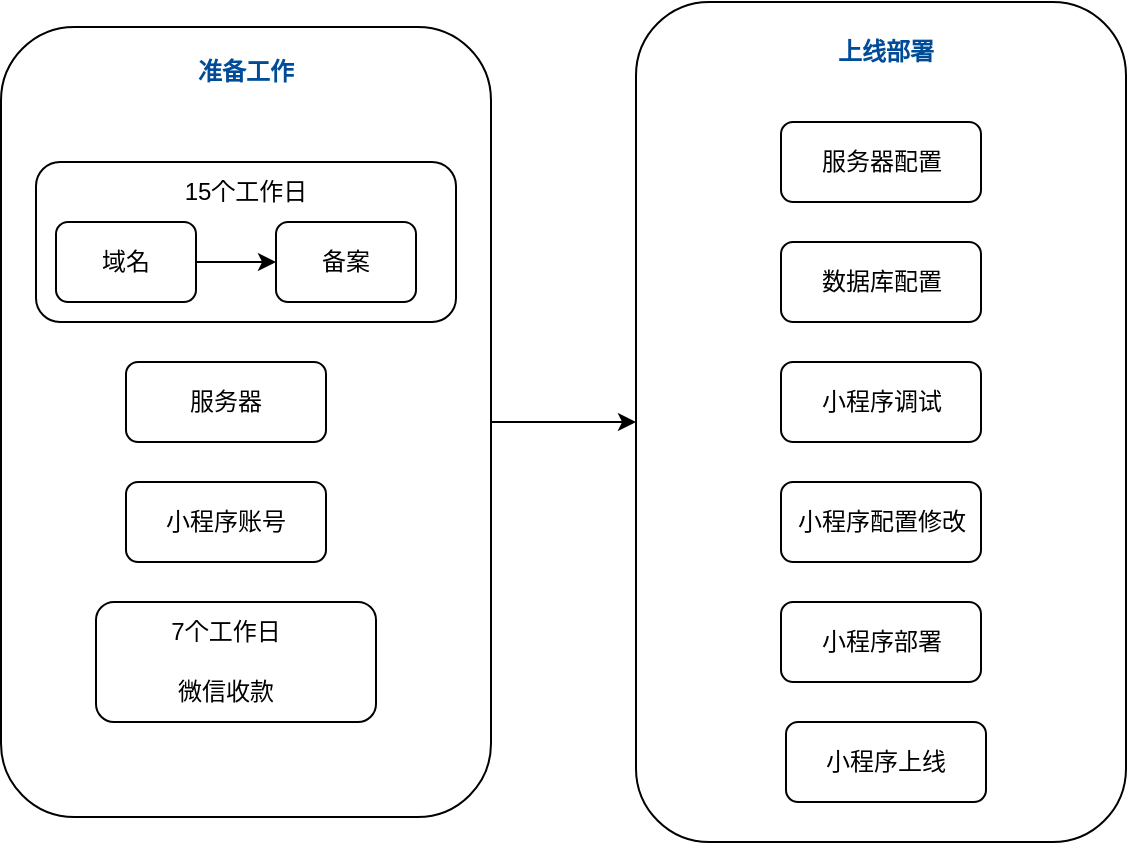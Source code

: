 <mxfile version="26.0.6">
  <diagram name="第 1 页" id="3XGu_zFw0RfnO51zZQPM">
    <mxGraphModel dx="954" dy="650" grid="0" gridSize="10" guides="1" tooltips="1" connect="1" arrows="1" fold="1" page="1" pageScale="1" pageWidth="827" pageHeight="1169" math="0" shadow="0">
      <root>
        <mxCell id="0" />
        <mxCell id="1" parent="0" />
        <mxCell id="t5PrfpAYqNJGpYbBFVWb-28" value="" style="edgeStyle=orthogonalEdgeStyle;rounded=0;orthogonalLoop=1;jettySize=auto;html=1;" edge="1" parent="1" source="t5PrfpAYqNJGpYbBFVWb-15" target="t5PrfpAYqNJGpYbBFVWb-17">
          <mxGeometry relative="1" as="geometry" />
        </mxCell>
        <mxCell id="t5PrfpAYqNJGpYbBFVWb-15" value="" style="rounded=1;whiteSpace=wrap;html=1;" vertex="1" parent="1">
          <mxGeometry x="172.5" y="52.5" width="245" height="395" as="geometry" />
        </mxCell>
        <mxCell id="t5PrfpAYqNJGpYbBFVWb-2" value="服务器" style="rounded=1;whiteSpace=wrap;html=1;" vertex="1" parent="1">
          <mxGeometry x="235" y="220" width="100" height="40" as="geometry" />
        </mxCell>
        <mxCell id="t5PrfpAYqNJGpYbBFVWb-3" value="小程序账号" style="rounded=1;whiteSpace=wrap;html=1;" vertex="1" parent="1">
          <mxGeometry x="235" y="280" width="100" height="40" as="geometry" />
        </mxCell>
        <mxCell id="t5PrfpAYqNJGpYbBFVWb-16" value="准备工作" style="text;html=1;align=center;verticalAlign=middle;whiteSpace=wrap;rounded=0;fontStyle=1;fontColor=#004C99;" vertex="1" parent="1">
          <mxGeometry x="265" y="60" width="60" height="30" as="geometry" />
        </mxCell>
        <mxCell id="t5PrfpAYqNJGpYbBFVWb-17" value="" style="rounded=1;whiteSpace=wrap;html=1;" vertex="1" parent="1">
          <mxGeometry x="490" y="40" width="245" height="420" as="geometry" />
        </mxCell>
        <mxCell id="t5PrfpAYqNJGpYbBFVWb-18" value="上线部署" style="text;html=1;align=center;verticalAlign=middle;whiteSpace=wrap;rounded=0;fontStyle=1;fontColor=#004C99;" vertex="1" parent="1">
          <mxGeometry x="585" y="50" width="60" height="30" as="geometry" />
        </mxCell>
        <mxCell id="t5PrfpAYqNJGpYbBFVWb-19" value="服务器配置" style="rounded=1;whiteSpace=wrap;html=1;" vertex="1" parent="1">
          <mxGeometry x="562.5" y="100" width="100" height="40" as="geometry" />
        </mxCell>
        <mxCell id="t5PrfpAYqNJGpYbBFVWb-20" value="小程序调试" style="rounded=1;whiteSpace=wrap;html=1;" vertex="1" parent="1">
          <mxGeometry x="562.5" y="220" width="100" height="40" as="geometry" />
        </mxCell>
        <mxCell id="t5PrfpAYqNJGpYbBFVWb-21" value="小程序配置修改" style="rounded=1;whiteSpace=wrap;html=1;" vertex="1" parent="1">
          <mxGeometry x="562.5" y="280" width="100" height="40" as="geometry" />
        </mxCell>
        <mxCell id="t5PrfpAYqNJGpYbBFVWb-22" value="小程序部署" style="rounded=1;whiteSpace=wrap;html=1;" vertex="1" parent="1">
          <mxGeometry x="562.5" y="340" width="100" height="40" as="geometry" />
        </mxCell>
        <mxCell id="t5PrfpAYqNJGpYbBFVWb-23" value="小程序上线" style="rounded=1;whiteSpace=wrap;html=1;" vertex="1" parent="1">
          <mxGeometry x="565" y="400" width="100" height="40" as="geometry" />
        </mxCell>
        <mxCell id="t5PrfpAYqNJGpYbBFVWb-24" value="" style="group" vertex="1" connectable="0" parent="1">
          <mxGeometry x="220" y="340" width="140" height="60" as="geometry" />
        </mxCell>
        <mxCell id="t5PrfpAYqNJGpYbBFVWb-4" value="" style="rounded=1;whiteSpace=wrap;html=1;" vertex="1" parent="t5PrfpAYqNJGpYbBFVWb-24">
          <mxGeometry width="140" height="60" as="geometry" />
        </mxCell>
        <mxCell id="t5PrfpAYqNJGpYbBFVWb-13" value="微信收款" style="text;html=1;align=center;verticalAlign=middle;whiteSpace=wrap;rounded=0;" vertex="1" parent="t5PrfpAYqNJGpYbBFVWb-24">
          <mxGeometry x="35" y="30" width="60" height="30" as="geometry" />
        </mxCell>
        <mxCell id="t5PrfpAYqNJGpYbBFVWb-14" value="7个工作日" style="text;html=1;align=center;verticalAlign=middle;whiteSpace=wrap;rounded=0;" vertex="1" parent="t5PrfpAYqNJGpYbBFVWb-24">
          <mxGeometry x="35" width="60" height="30" as="geometry" />
        </mxCell>
        <mxCell id="t5PrfpAYqNJGpYbBFVWb-27" value="数据库配置" style="rounded=1;whiteSpace=wrap;html=1;" vertex="1" parent="1">
          <mxGeometry x="562.5" y="160" width="100" height="40" as="geometry" />
        </mxCell>
        <mxCell id="t5PrfpAYqNJGpYbBFVWb-29" value="" style="group" vertex="1" connectable="0" parent="1">
          <mxGeometry x="190" y="120" width="210" height="80" as="geometry" />
        </mxCell>
        <mxCell id="t5PrfpAYqNJGpYbBFVWb-11" value="" style="rounded=1;whiteSpace=wrap;html=1;" vertex="1" parent="t5PrfpAYqNJGpYbBFVWb-29">
          <mxGeometry width="210" height="80" as="geometry" />
        </mxCell>
        <mxCell id="t5PrfpAYqNJGpYbBFVWb-1" value="域名" style="rounded=1;whiteSpace=wrap;html=1;" vertex="1" parent="t5PrfpAYqNJGpYbBFVWb-29">
          <mxGeometry x="10" y="30" width="70" height="40" as="geometry" />
        </mxCell>
        <mxCell id="t5PrfpAYqNJGpYbBFVWb-9" value="备案" style="rounded=1;whiteSpace=wrap;html=1;" vertex="1" parent="t5PrfpAYqNJGpYbBFVWb-29">
          <mxGeometry x="120" y="30" width="70" height="40" as="geometry" />
        </mxCell>
        <mxCell id="t5PrfpAYqNJGpYbBFVWb-12" value="15个工作日" style="text;html=1;align=center;verticalAlign=middle;whiteSpace=wrap;rounded=0;" vertex="1" parent="t5PrfpAYqNJGpYbBFVWb-29">
          <mxGeometry x="45" width="120" height="30" as="geometry" />
        </mxCell>
        <mxCell id="t5PrfpAYqNJGpYbBFVWb-10" value="" style="edgeStyle=orthogonalEdgeStyle;rounded=0;orthogonalLoop=1;jettySize=auto;html=1;" edge="1" parent="t5PrfpAYqNJGpYbBFVWb-29" source="t5PrfpAYqNJGpYbBFVWb-1" target="t5PrfpAYqNJGpYbBFVWb-9">
          <mxGeometry relative="1" as="geometry" />
        </mxCell>
      </root>
    </mxGraphModel>
  </diagram>
</mxfile>
